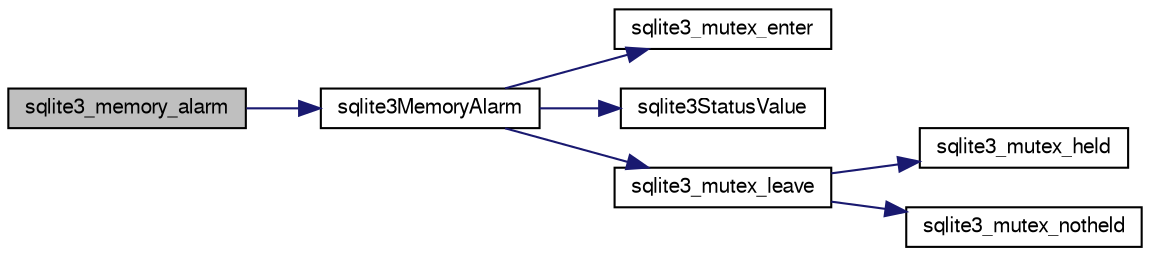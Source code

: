 digraph "sqlite3_memory_alarm"
{
  edge [fontname="FreeSans",fontsize="10",labelfontname="FreeSans",labelfontsize="10"];
  node [fontname="FreeSans",fontsize="10",shape=record];
  rankdir="LR";
  Node343784 [label="sqlite3_memory_alarm",height=0.2,width=0.4,color="black", fillcolor="grey75", style="filled", fontcolor="black"];
  Node343784 -> Node343785 [color="midnightblue",fontsize="10",style="solid",fontname="FreeSans"];
  Node343785 [label="sqlite3MemoryAlarm",height=0.2,width=0.4,color="black", fillcolor="white", style="filled",URL="$sqlite3_8c.html#a3a9566583a79c184600082b3d3a50938"];
  Node343785 -> Node343786 [color="midnightblue",fontsize="10",style="solid",fontname="FreeSans"];
  Node343786 [label="sqlite3_mutex_enter",height=0.2,width=0.4,color="black", fillcolor="white", style="filled",URL="$sqlite3_8c.html#a1c12cde690bd89f104de5cbad12a6bf5"];
  Node343785 -> Node343787 [color="midnightblue",fontsize="10",style="solid",fontname="FreeSans"];
  Node343787 [label="sqlite3StatusValue",height=0.2,width=0.4,color="black", fillcolor="white", style="filled",URL="$sqlite3_8c.html#a30b8ac296c6e200c1fa57708d52c6ef6"];
  Node343785 -> Node343788 [color="midnightblue",fontsize="10",style="solid",fontname="FreeSans"];
  Node343788 [label="sqlite3_mutex_leave",height=0.2,width=0.4,color="black", fillcolor="white", style="filled",URL="$sqlite3_8c.html#a5838d235601dbd3c1fa993555c6bcc93"];
  Node343788 -> Node343789 [color="midnightblue",fontsize="10",style="solid",fontname="FreeSans"];
  Node343789 [label="sqlite3_mutex_held",height=0.2,width=0.4,color="black", fillcolor="white", style="filled",URL="$sqlite3_8c.html#acf77da68932b6bc163c5e68547ecc3e7"];
  Node343788 -> Node343790 [color="midnightblue",fontsize="10",style="solid",fontname="FreeSans"];
  Node343790 [label="sqlite3_mutex_notheld",height=0.2,width=0.4,color="black", fillcolor="white", style="filled",URL="$sqlite3_8c.html#a83967c837c1c000d3b5adcfaa688f5dc"];
}
